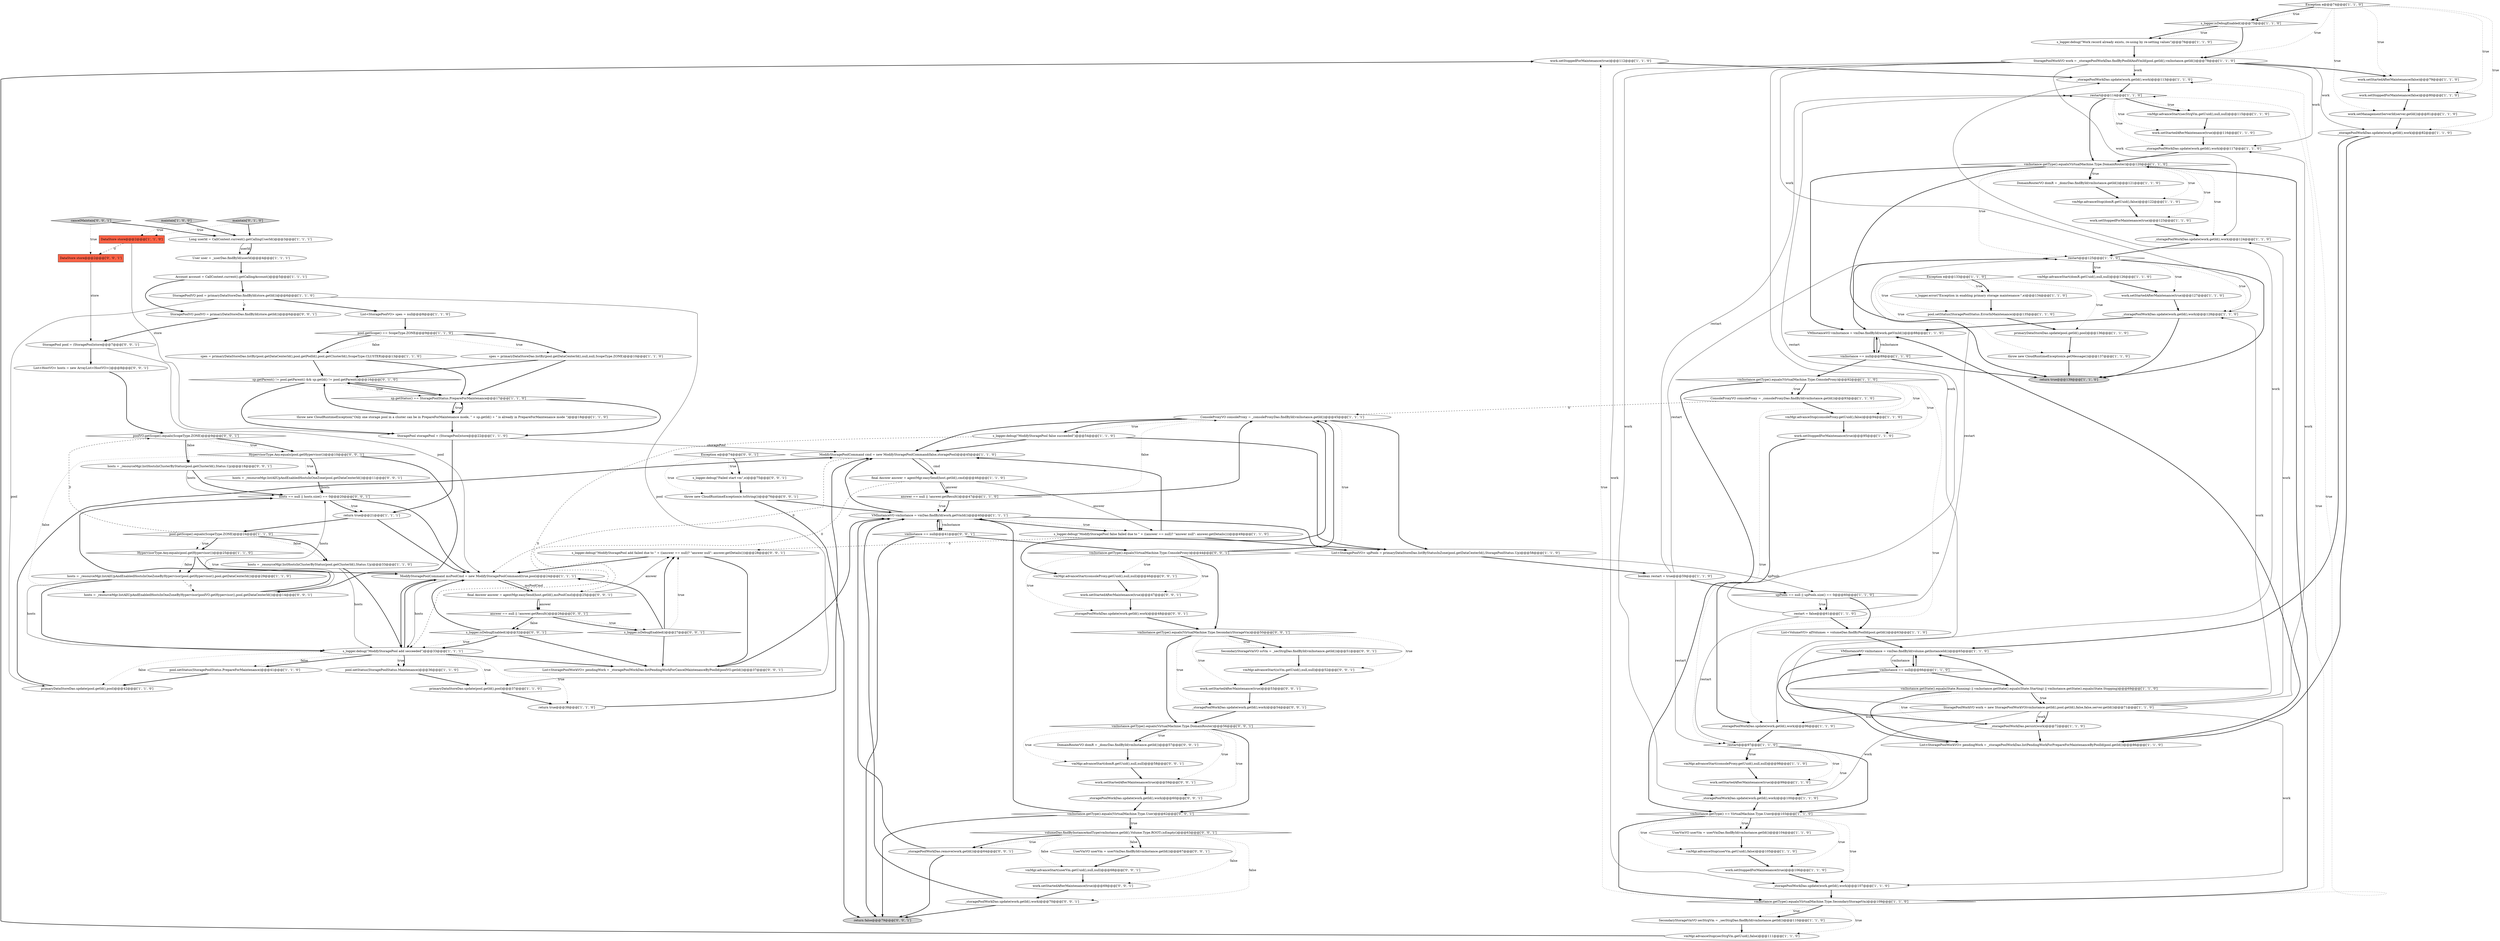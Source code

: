 digraph {
43 [style = filled, label = "work.setStoppedForMaintenance(true)@@@112@@@['1', '1', '0']", fillcolor = white, shape = ellipse image = "AAA0AAABBB1BBB"];
105 [style = filled, label = "poolVO.getScope().equals(ScopeType.ZONE)@@@9@@@['0', '0', '1']", fillcolor = white, shape = diamond image = "AAA0AAABBB3BBB"];
111 [style = filled, label = "s_logger.isDebugEnabled()@@@32@@@['0', '0', '1']", fillcolor = white, shape = diamond image = "AAA0AAABBB3BBB"];
26 [style = filled, label = "return true@@@139@@@['1', '1', '0']", fillcolor = lightgray, shape = ellipse image = "AAA0AAABBB1BBB"];
32 [style = filled, label = "hosts = _resourceMgr.listHostsInClusterByStatus(pool.getClusterId(),Status.Up)@@@33@@@['1', '1', '0']", fillcolor = white, shape = ellipse image = "AAA0AAABBB1BBB"];
82 [style = filled, label = "spes = primaryDataStoreDao.listBy(pool.getDataCenterId(),pool.getPodId(),pool.getClusterId(),ScopeType.CLUSTER)@@@13@@@['1', '1', '0']", fillcolor = white, shape = ellipse image = "AAA0AAABBB1BBB"];
74 [style = filled, label = "final Answer answer = agentMgr.easySend(host.getId(),cmd)@@@46@@@['1', '1', '0']", fillcolor = white, shape = ellipse image = "AAA0AAABBB1BBB"];
24 [style = filled, label = "boolean restart = true@@@59@@@['1', '1', '0']", fillcolor = white, shape = ellipse image = "AAA0AAABBB1BBB"];
21 [style = filled, label = "List<VolumeVO> allVolumes = volumeDao.findByPoolId(pool.getId())@@@63@@@['1', '1', '0']", fillcolor = white, shape = ellipse image = "AAA0AAABBB1BBB"];
49 [style = filled, label = "_storagePoolWorkDao.update(work.getId(),work)@@@117@@@['1', '1', '0']", fillcolor = white, shape = ellipse image = "AAA0AAABBB1BBB"];
69 [style = filled, label = "throw new CloudRuntimeException(e.getMessage())@@@137@@@['1', '1', '0']", fillcolor = white, shape = ellipse image = "AAA0AAABBB1BBB"];
73 [style = filled, label = "ConsoleProxyVO consoleProxy = _consoleProxyDao.findById(vmInstance.getId())@@@45@@@['1', '1', '1']", fillcolor = white, shape = ellipse image = "AAA0AAABBB1BBB"];
100 [style = filled, label = "vmInstance.getType().equals(VirtualMachine.Type.SecondaryStorageVm)@@@50@@@['0', '0', '1']", fillcolor = white, shape = diamond image = "AAA0AAABBB3BBB"];
98 [style = filled, label = "_storagePoolWorkDao.update(work.getId(),work)@@@70@@@['0', '0', '1']", fillcolor = white, shape = ellipse image = "AAA0AAABBB3BBB"];
7 [style = filled, label = "s_logger.isDebugEnabled()@@@75@@@['1', '1', '0']", fillcolor = white, shape = diamond image = "AAA0AAABBB1BBB"];
47 [style = filled, label = "_storagePoolWorkDao.update(work.getId(),work)@@@82@@@['1', '1', '0']", fillcolor = white, shape = ellipse image = "AAA0AAABBB1BBB"];
86 [style = filled, label = "vmMgr.advanceStart(domR.getUuid(),null,null)@@@126@@@['1', '1', '0']", fillcolor = white, shape = ellipse image = "AAA0AAABBB1BBB"];
115 [style = filled, label = "work.setStartedAfterMaintenance(true)@@@69@@@['0', '0', '1']", fillcolor = white, shape = ellipse image = "AAA0AAABBB3BBB"];
27 [style = filled, label = "List<StoragePoolWorkVO> pendingWork = _storagePoolWorkDao.listPendingWorkForPrepareForMaintenanceByPoolId(pool.getId())@@@86@@@['1', '1', '0']", fillcolor = white, shape = ellipse image = "AAA0AAABBB1BBB"];
83 [style = filled, label = "upPools == null || upPools.size() == 0@@@60@@@['1', '1', '0']", fillcolor = white, shape = diamond image = "AAA0AAABBB1BBB"];
19 [style = filled, label = "answer == null || !answer.getResult()@@@47@@@['1', '1', '0']", fillcolor = white, shape = diamond image = "AAA0AAABBB1BBB"];
95 [style = filled, label = "_storagePoolWorkDao.update(work.getId(),work)@@@54@@@['0', '0', '1']", fillcolor = white, shape = ellipse image = "AAA0AAABBB3BBB"];
35 [style = filled, label = "ModifyStoragePoolCommand msPoolCmd = new ModifyStoragePoolCommand(true,pool)@@@24@@@['1', '1', '1']", fillcolor = white, shape = ellipse image = "AAA0AAABBB1BBB"];
13 [style = filled, label = "_storagePoolWorkDao.update(work.getId(),work)@@@124@@@['1', '1', '0']", fillcolor = white, shape = ellipse image = "AAA0AAABBB1BBB"];
1 [style = filled, label = "vmInstance.getState().equals(State.Running) || vmInstance.getState().equals(State.Starting) || vmInstance.getState().equals(State.Stopping)@@@69@@@['1', '1', '0']", fillcolor = white, shape = diamond image = "AAA0AAABBB1BBB"];
67 [style = filled, label = "return true@@@38@@@['1', '1', '0']", fillcolor = white, shape = ellipse image = "AAA0AAABBB1BBB"];
45 [style = filled, label = "vmInstance == null@@@66@@@['1', '1', '0']", fillcolor = white, shape = diamond image = "AAA0AAABBB1BBB"];
101 [style = filled, label = "_storagePoolWorkDao.update(work.getId(),work)@@@48@@@['0', '0', '1']", fillcolor = white, shape = ellipse image = "AAA0AAABBB3BBB"];
51 [style = filled, label = "StoragePoolWorkVO work = new StoragePoolWorkVO(vmInstance.getId(),pool.getId(),false,false,server.getId())@@@71@@@['1', '1', '0']", fillcolor = white, shape = ellipse image = "AAA0AAABBB1BBB"];
88 [style = filled, label = "DomainRouterVO domR = _domrDao.findById(vmInstance.getId())@@@121@@@['1', '1', '0']", fillcolor = white, shape = ellipse image = "AAA0AAABBB1BBB"];
94 [style = filled, label = "s_logger.isDebugEnabled()@@@27@@@['0', '0', '1']", fillcolor = white, shape = diamond image = "AAA0AAABBB3BBB"];
62 [style = filled, label = "pool.setStatus(StoragePoolStatus.ErrorInMaintenance)@@@135@@@['1', '1', '0']", fillcolor = white, shape = ellipse image = "AAA0AAABBB1BBB"];
61 [style = filled, label = "_storagePoolWorkDao.update(work.getId(),work)@@@128@@@['1', '1', '0']", fillcolor = white, shape = ellipse image = "AAA0AAABBB1BBB"];
99 [style = filled, label = "s_logger.debug(\"Failed start vm\",e)@@@75@@@['0', '0', '1']", fillcolor = white, shape = ellipse image = "AAA0AAABBB3BBB"];
28 [style = filled, label = "return true@@@21@@@['1', '1', '1']", fillcolor = white, shape = ellipse image = "AAA0AAABBB1BBB"];
78 [style = filled, label = "vmMgr.advanceStart(secStrgVm.getUuid(),null,null)@@@115@@@['1', '1', '0']", fillcolor = white, shape = ellipse image = "AAA0AAABBB1BBB"];
2 [style = filled, label = "vmMgr.advanceStop(secStrgVm.getUuid(),false)@@@111@@@['1', '1', '0']", fillcolor = white, shape = ellipse image = "AAA0AAABBB1BBB"];
108 [style = filled, label = "vmInstance.getType().equals(VirtualMachine.Type.User)@@@62@@@['0', '0', '1']", fillcolor = white, shape = diamond image = "AAA0AAABBB3BBB"];
116 [style = filled, label = "answer == null || !answer.getResult()@@@26@@@['0', '0', '1']", fillcolor = white, shape = diamond image = "AAA0AAABBB3BBB"];
60 [style = filled, label = "_storagePoolWorkDao.update(work.getId(),work)@@@96@@@['1', '1', '0']", fillcolor = white, shape = ellipse image = "AAA0AAABBB1BBB"];
6 [style = filled, label = "pool.setStatus(StoragePoolStatus.PrepareForMaintenance)@@@41@@@['1', '1', '0']", fillcolor = white, shape = ellipse image = "AAA0AAABBB1BBB"];
128 [style = filled, label = "work.setStartedAfterMaintenance(true)@@@53@@@['0', '0', '1']", fillcolor = white, shape = ellipse image = "AAA0AAABBB3BBB"];
110 [style = filled, label = "Exception e@@@74@@@['0', '0', '1']", fillcolor = white, shape = diamond image = "AAA0AAABBB3BBB"];
125 [style = filled, label = "hosts = _resourceMgr.listAllUpAndEnabledHostsInOneZoneByHypervisor(poolVO.getHypervisor(),pool.getDataCenterId())@@@14@@@['0', '0', '1']", fillcolor = white, shape = ellipse image = "AAA0AAABBB3BBB"];
126 [style = filled, label = "SecondaryStorageVmVO ssVm = _secStrgDao.findById(vmInstance.getId())@@@51@@@['0', '0', '1']", fillcolor = white, shape = ellipse image = "AAA0AAABBB3BBB"];
34 [style = filled, label = "vmInstance.getType() == VirtualMachine.Type.User@@@103@@@['1', '1', '0']", fillcolor = white, shape = diamond image = "AAA0AAABBB1BBB"];
93 [style = filled, label = "List<HostVO> hosts = new ArrayList<HostVO>()@@@8@@@['0', '0', '1']", fillcolor = white, shape = ellipse image = "AAA0AAABBB3BBB"];
127 [style = filled, label = "final Answer answer = agentMgr.easySend(host.getId(),msPoolCmd)@@@25@@@['0', '0', '1']", fillcolor = white, shape = ellipse image = "AAA0AAABBB3BBB"];
66 [style = filled, label = "spes = primaryDataStoreDao.listBy(pool.getDataCenterId(),null,null,ScopeType.ZONE)@@@10@@@['1', '1', '0']", fillcolor = white, shape = ellipse image = "AAA0AAABBB1BBB"];
109 [style = filled, label = "StoragePoolVO poolVO = primaryDataStoreDao.findById(store.getId())@@@6@@@['0', '0', '1']", fillcolor = white, shape = ellipse image = "AAA0AAABBB3BBB"];
64 [style = filled, label = "vmMgr.advanceStop(consoleProxy.getUuid(),false)@@@94@@@['1', '1', '0']", fillcolor = white, shape = ellipse image = "AAA0AAABBB1BBB"];
22 [style = filled, label = "vmInstance.getType().equals(VirtualMachine.Type.ConsoleProxy)@@@92@@@['1', '1', '0']", fillcolor = white, shape = diamond image = "AAA0AAABBB1BBB"];
103 [style = filled, label = "hosts = _resourceMgr.listAllUpAndEnabledHostsInOneZone(pool.getDataCenterId())@@@11@@@['0', '0', '1']", fillcolor = white, shape = ellipse image = "AAA0AAABBB3BBB"];
5 [style = filled, label = "VMInstanceVO vmInstance = vmDao.findById(volume.getInstanceId())@@@65@@@['1', '1', '0']", fillcolor = white, shape = ellipse image = "AAA0AAABBB1BBB"];
9 [style = filled, label = "SecondaryStorageVmVO secStrgVm = _secStrgDao.findById(vmInstance.getId())@@@110@@@['1', '1', '0']", fillcolor = white, shape = ellipse image = "AAA0AAABBB1BBB"];
25 [style = filled, label = "hosts = _resourceMgr.listAllUpAndEnabledHostsInOneZoneByHypervisor(pool.getHypervisor(),pool.getDataCenterId())@@@29@@@['1', '1', '0']", fillcolor = white, shape = ellipse image = "AAA0AAABBB1BBB"];
41 [style = filled, label = "s_logger.debug(\"Work record already exists, re-using by re-setting values\")@@@76@@@['1', '1', '0']", fillcolor = white, shape = ellipse image = "AAA0AAABBB1BBB"];
80 [style = filled, label = "HypervisorType.Any.equals(pool.getHypervisor())@@@25@@@['1', '1', '0']", fillcolor = white, shape = diamond image = "AAA0AAABBB1BBB"];
3 [style = filled, label = "_storagePoolWorkDao.update(work.getId(),work)@@@107@@@['1', '1', '0']", fillcolor = white, shape = ellipse image = "AAA0AAABBB1BBB"];
131 [style = filled, label = "cancelMaintain['0', '0', '1']", fillcolor = lightgray, shape = diamond image = "AAA0AAABBB3BBB"];
8 [style = filled, label = "vmMgr.advanceStop(userVm.getUuid(),false)@@@105@@@['1', '1', '0']", fillcolor = white, shape = ellipse image = "AAA0AAABBB1BBB"];
91 [style = filled, label = "maintain['0', '1', '0']", fillcolor = lightgray, shape = diamond image = "AAA0AAABBB2BBB"];
118 [style = filled, label = "List<StoragePoolWorkVO> pendingWork = _storagePoolWorkDao.listPendingWorkForCancelMaintenanceByPoolId(poolVO.getId())@@@37@@@['0', '0', '1']", fillcolor = white, shape = ellipse image = "AAA0AAABBB3BBB"];
79 [style = filled, label = "pool.setStatus(StoragePoolStatus.Maintenance)@@@36@@@['1', '1', '0']", fillcolor = white, shape = ellipse image = "AAA0AAABBB1BBB"];
117 [style = filled, label = "DataStore store@@@2@@@['0', '0', '1']", fillcolor = tomato, shape = box image = "AAA0AAABBB3BBB"];
48 [style = filled, label = "primaryDataStoreDao.update(pool.getId(),pool)@@@37@@@['1', '1', '0']", fillcolor = white, shape = ellipse image = "AAA0AAABBB1BBB"];
72 [style = filled, label = "vmMgr.advanceStop(domR.getUuid(),false)@@@122@@@['1', '1', '0']", fillcolor = white, shape = ellipse image = "AAA0AAABBB1BBB"];
52 [style = filled, label = "VMInstanceVO vmInstance = vmDao.findById(work.getVmId())@@@40@@@['1', '1', '1']", fillcolor = white, shape = ellipse image = "AAA0AAABBB1BBB"];
68 [style = filled, label = "_storagePoolWorkDao.update(work.getId(),work)@@@113@@@['1', '1', '0']", fillcolor = white, shape = ellipse image = "AAA0AAABBB1BBB"];
92 [style = filled, label = "sp.getParent() != pool.getParent() && sp.getId() != pool.getParent()@@@16@@@['0', '1', '0']", fillcolor = white, shape = diamond image = "AAA1AAABBB2BBB"];
56 [style = filled, label = "User user = _userDao.findById(userId)@@@4@@@['1', '1', '1']", fillcolor = white, shape = ellipse image = "AAA0AAABBB1BBB"];
130 [style = filled, label = "hosts = _resourceMgr.listHostsInClusterByStatus(pool.getClusterId(),Status.Up)@@@18@@@['0', '0', '1']", fillcolor = white, shape = ellipse image = "AAA0AAABBB3BBB"];
90 [style = filled, label = "maintain['1', '0', '0']", fillcolor = lightgray, shape = diamond image = "AAA0AAABBB1BBB"];
123 [style = filled, label = "DomainRouterVO domR = _domrDao.findById(vmInstance.getId())@@@57@@@['0', '0', '1']", fillcolor = white, shape = ellipse image = "AAA0AAABBB3BBB"];
57 [style = filled, label = "Account account = CallContext.current().getCallingAccount()@@@5@@@['1', '1', '1']", fillcolor = white, shape = ellipse image = "AAA0AAABBB1BBB"];
59 [style = filled, label = "work.setStartedAfterMaintenance(true)@@@127@@@['1', '1', '0']", fillcolor = white, shape = ellipse image = "AAA0AAABBB1BBB"];
77 [style = filled, label = "vmInstance == null@@@89@@@['1', '1', '0']", fillcolor = white, shape = diamond image = "AAA0AAABBB1BBB"];
71 [style = filled, label = "work.setStoppedForMaintenance(true)@@@95@@@['1', '1', '0']", fillcolor = white, shape = ellipse image = "AAA0AAABBB1BBB"];
14 [style = filled, label = "_storagePoolWorkDao.update(work.getId(),work)@@@100@@@['1', '1', '0']", fillcolor = white, shape = ellipse image = "AAA0AAABBB1BBB"];
96 [style = filled, label = "vmInstance == null@@@41@@@['0', '0', '1']", fillcolor = white, shape = diamond image = "AAA0AAABBB3BBB"];
17 [style = filled, label = "Exception e@@@133@@@['1', '1', '0']", fillcolor = white, shape = diamond image = "AAA0AAABBB1BBB"];
104 [style = filled, label = "vmMgr.advanceStart(domR.getUuid(),null,null)@@@58@@@['0', '0', '1']", fillcolor = white, shape = ellipse image = "AAA0AAABBB3BBB"];
120 [style = filled, label = "vmMgr.advanceStart(ssVm.getUuid(),null,null)@@@52@@@['0', '0', '1']", fillcolor = white, shape = ellipse image = "AAA0AAABBB3BBB"];
40 [style = filled, label = "ConsoleProxyVO consoleProxy = _consoleProxyDao.findById(vmInstance.getId())@@@93@@@['1', '1', '0']", fillcolor = white, shape = ellipse image = "AAA0AAABBB1BBB"];
44 [style = filled, label = "primaryDataStoreDao.update(pool.getId(),pool)@@@42@@@['1', '1', '0']", fillcolor = white, shape = ellipse image = "AAA0AAABBB1BBB"];
54 [style = filled, label = "throw new CloudRuntimeException(\"Only one storage pool in a cluster can be in PrepareForMaintenance mode, \" + sp.getId() + \" is already in PrepareForMaintenance mode \")@@@18@@@['1', '1', '0']", fillcolor = white, shape = ellipse image = "AAA0AAABBB1BBB"];
23 [style = filled, label = "ModifyStoragePoolCommand cmd = new ModifyStoragePoolCommand(false,storagePool)@@@45@@@['1', '1', '0']", fillcolor = white, shape = ellipse image = "AAA0AAABBB1BBB"];
113 [style = filled, label = "StoragePool pool = (StoragePool)store@@@7@@@['0', '0', '1']", fillcolor = white, shape = ellipse image = "AAA0AAABBB3BBB"];
81 [style = filled, label = "vmMgr.advanceStart(consoleProxy.getUuid(),null,null)@@@98@@@['1', '1', '0']", fillcolor = white, shape = ellipse image = "AAA0AAABBB1BBB"];
97 [style = filled, label = "work.setStartedAfterMaintenance(true)@@@47@@@['0', '0', '1']", fillcolor = white, shape = ellipse image = "AAA0AAABBB3BBB"];
114 [style = filled, label = "vmMgr.advanceStart(userVm.getUuid(),null,null)@@@68@@@['0', '0', '1']", fillcolor = white, shape = ellipse image = "AAA0AAABBB3BBB"];
30 [style = filled, label = "vmInstance.getType().equals(VirtualMachine.Type.SecondaryStorageVm)@@@109@@@['1', '1', '0']", fillcolor = white, shape = diamond image = "AAA0AAABBB1BBB"];
10 [style = filled, label = "restart@@@125@@@['1', '1', '0']", fillcolor = white, shape = diamond image = "AAA0AAABBB1BBB"];
85 [style = filled, label = "s_logger.error(\"Exception in enabling primary storage maintenance:\",e)@@@134@@@['1', '1', '0']", fillcolor = white, shape = ellipse image = "AAA0AAABBB1BBB"];
89 [style = filled, label = "work.setStartedAfterMaintenance(true)@@@116@@@['1', '1', '0']", fillcolor = white, shape = ellipse image = "AAA0AAABBB1BBB"];
58 [style = filled, label = "StoragePoolWorkVO work = _storagePoolWorkDao.findByPoolIdAndVmId(pool.getId(),vmInstance.getId())@@@78@@@['1', '1', '0']", fillcolor = white, shape = ellipse image = "AAA0AAABBB1BBB"];
0 [style = filled, label = "s_logger.debug(\"ModifyStoragePool false failed due to \" + ((answer == null)? \"answer null\": answer.getDetails()))@@@49@@@['1', '1', '0']", fillcolor = white, shape = ellipse image = "AAA0AAABBB1BBB"];
16 [style = filled, label = "List<StoragePoolVO> upPools = primaryDataStoreDao.listByStatusInZone(pool.getDataCenterId(),StoragePoolStatus.Up)@@@58@@@['1', '1', '0']", fillcolor = white, shape = ellipse image = "AAA0AAABBB1BBB"];
11 [style = filled, label = "work.setStartedAfterMaintenance(false)@@@79@@@['1', '1', '0']", fillcolor = white, shape = ellipse image = "AAA0AAABBB1BBB"];
134 [style = filled, label = "vmInstance.getType().equals(VirtualMachine.Type.DomainRouter)@@@56@@@['0', '0', '1']", fillcolor = white, shape = diamond image = "AAA0AAABBB3BBB"];
42 [style = filled, label = "work.setManagementServerId(server.getId())@@@81@@@['1', '1', '0']", fillcolor = white, shape = ellipse image = "AAA0AAABBB1BBB"];
133 [style = filled, label = "vmInstance.getType().equals(VirtualMachine.Type.ConsoleProxy)@@@44@@@['0', '0', '1']", fillcolor = white, shape = diamond image = "AAA0AAABBB3BBB"];
119 [style = filled, label = "HypervisorType.Any.equals(pool.getHypervisor())@@@10@@@['0', '0', '1']", fillcolor = white, shape = diamond image = "AAA0AAABBB3BBB"];
65 [style = filled, label = "List<StoragePoolVO> spes = null@@@8@@@['1', '1', '0']", fillcolor = white, shape = ellipse image = "AAA0AAABBB1BBB"];
53 [style = filled, label = "work.setStartedAfterMaintenance(true)@@@99@@@['1', '1', '0']", fillcolor = white, shape = ellipse image = "AAA0AAABBB1BBB"];
124 [style = filled, label = "vmMgr.advanceStart(consoleProxy.getUuid(),null,null)@@@46@@@['0', '0', '1']", fillcolor = white, shape = ellipse image = "AAA0AAABBB3BBB"];
121 [style = filled, label = "hosts == null || hosts.size() == 0@@@20@@@['0', '0', '1']", fillcolor = white, shape = diamond image = "AAA0AAABBB3BBB"];
50 [style = filled, label = "primaryDataStoreDao.update(pool.getId(),pool)@@@136@@@['1', '1', '0']", fillcolor = white, shape = ellipse image = "AAA0AAABBB1BBB"];
70 [style = filled, label = "DataStore store@@@2@@@['1', '1', '0']", fillcolor = tomato, shape = box image = "AAA0AAABBB1BBB"];
102 [style = filled, label = "work.setStartedAfterMaintenance(true)@@@59@@@['0', '0', '1']", fillcolor = white, shape = ellipse image = "AAA0AAABBB3BBB"];
76 [style = filled, label = "s_logger.debug(\"ModifyStoragePool false succeeded\")@@@54@@@['1', '1', '0']", fillcolor = white, shape = ellipse image = "AAA0AAABBB1BBB"];
31 [style = filled, label = "StoragePoolVO pool = primaryDataStoreDao.findById(store.getId())@@@6@@@['1', '1', '0']", fillcolor = white, shape = ellipse image = "AAA0AAABBB1BBB"];
29 [style = filled, label = "work.setStoppedForMaintenance(true)@@@106@@@['1', '1', '0']", fillcolor = white, shape = ellipse image = "AAA0AAABBB1BBB"];
20 [style = filled, label = "pool.getScope() == ScopeType.ZONE@@@9@@@['1', '1', '0']", fillcolor = white, shape = diamond image = "AAA0AAABBB1BBB"];
129 [style = filled, label = "throw new CloudRuntimeException(e.toString())@@@76@@@['0', '0', '1']", fillcolor = white, shape = ellipse image = "AAA0AAABBB3BBB"];
132 [style = filled, label = "UserVmVO userVm = userVmDao.findById(vmInstance.getId())@@@67@@@['0', '0', '1']", fillcolor = white, shape = ellipse image = "AAA0AAABBB3BBB"];
87 [style = filled, label = "restart@@@114@@@['1', '1', '0']", fillcolor = white, shape = diamond image = "AAA0AAABBB1BBB"];
84 [style = filled, label = "Exception e@@@74@@@['1', '1', '0']", fillcolor = white, shape = diamond image = "AAA0AAABBB1BBB"];
55 [style = filled, label = "vmInstance.getType().equals(VirtualMachine.Type.DomainRouter)@@@120@@@['1', '1', '0']", fillcolor = white, shape = diamond image = "AAA0AAABBB1BBB"];
122 [style = filled, label = "_storagePoolWorkDao.update(work.getId(),work)@@@60@@@['0', '0', '1']", fillcolor = white, shape = ellipse image = "AAA0AAABBB3BBB"];
18 [style = filled, label = "restart@@@97@@@['1', '1', '0']", fillcolor = white, shape = diamond image = "AAA0AAABBB1BBB"];
46 [style = filled, label = "VMInstanceVO vmInstance = vmDao.findById(work.getVmId())@@@88@@@['1', '1', '0']", fillcolor = white, shape = ellipse image = "AAA0AAABBB1BBB"];
135 [style = filled, label = "_storagePoolWorkDao.remove(work.getId())@@@64@@@['0', '0', '1']", fillcolor = white, shape = ellipse image = "AAA0AAABBB3BBB"];
75 [style = filled, label = "restart = false@@@61@@@['1', '1', '0']", fillcolor = white, shape = ellipse image = "AAA0AAABBB1BBB"];
37 [style = filled, label = "Long userId = CallContext.current().getCallingUserId()@@@3@@@['1', '1', '1']", fillcolor = white, shape = ellipse image = "AAA0AAABBB1BBB"];
39 [style = filled, label = "StoragePool storagePool = (StoragePool)store@@@22@@@['1', '1', '0']", fillcolor = white, shape = ellipse image = "AAA0AAABBB1BBB"];
33 [style = filled, label = "sp.getStatus() == StoragePoolStatus.PrepareForMaintenance@@@17@@@['1', '1', '0']", fillcolor = white, shape = diamond image = "AAA0AAABBB1BBB"];
107 [style = filled, label = "return false@@@79@@@['0', '0', '1']", fillcolor = lightgray, shape = ellipse image = "AAA0AAABBB3BBB"];
112 [style = filled, label = "s_logger.debug(\"ModifyStoragePool add failed due to \" + ((answer == null)? \"answer null\": answer.getDetails()))@@@28@@@['0', '0', '1']", fillcolor = white, shape = ellipse image = "AAA0AAABBB3BBB"];
15 [style = filled, label = "work.setStoppedForMaintenance(true)@@@123@@@['1', '1', '0']", fillcolor = white, shape = ellipse image = "AAA0AAABBB1BBB"];
106 [style = filled, label = "volumeDao.findByInstanceAndType(vmInstance.getId(),Volume.Type.ROOT).isEmpty()@@@63@@@['0', '0', '1']", fillcolor = white, shape = diamond image = "AAA0AAABBB3BBB"];
36 [style = filled, label = "s_logger.debug(\"ModifyStoragePool add secceeded\")@@@33@@@['1', '1', '1']", fillcolor = white, shape = ellipse image = "AAA0AAABBB1BBB"];
38 [style = filled, label = "_storagePoolWorkDao.persist(work)@@@72@@@['1', '1', '0']", fillcolor = white, shape = ellipse image = "AAA0AAABBB1BBB"];
4 [style = filled, label = "pool.getScope().equals(ScopeType.ZONE)@@@24@@@['1', '1', '0']", fillcolor = white, shape = diamond image = "AAA0AAABBB1BBB"];
63 [style = filled, label = "UserVmVO userVm = userVmDao.findById(vmInstance.getId())@@@104@@@['1', '1', '0']", fillcolor = white, shape = ellipse image = "AAA0AAABBB1BBB"];
12 [style = filled, label = "work.setStoppedForMaintenance(false)@@@80@@@['1', '1', '0']", fillcolor = white, shape = ellipse image = "AAA0AAABBB1BBB"];
98->52 [style = bold, label=""];
44->23 [style = bold, label=""];
51->3 [style = solid, label="work"];
86->59 [style = bold, label=""];
37->56 [style = solid, label="userId"];
75->87 [style = solid, label="restart"];
75->18 [style = solid, label="restart"];
30->68 [style = dotted, label="true"];
0->23 [style = bold, label=""];
22->40 [style = bold, label=""];
15->13 [style = bold, label=""];
95->134 [style = bold, label=""];
129->107 [style = bold, label=""];
19->73 [style = dotted, label="false"];
116->111 [style = bold, label=""];
13->10 [style = bold, label=""];
20->82 [style = dotted, label="false"];
99->129 [style = bold, label=""];
77->22 [style = bold, label=""];
100->134 [style = bold, label=""];
55->88 [style = dotted, label="true"];
102->122 [style = bold, label=""];
24->10 [style = solid, label="restart"];
101->100 [style = bold, label=""];
111->118 [style = bold, label=""];
70->39 [style = solid, label="store"];
4->80 [style = dotted, label="true"];
55->72 [style = dotted, label="true"];
100->126 [style = bold, label=""];
55->26 [style = bold, label=""];
52->16 [style = bold, label=""];
4->32 [style = dotted, label="false"];
51->38 [style = solid, label="work"];
76->23 [style = bold, label=""];
14->34 [style = bold, label=""];
57->109 [style = bold, label=""];
80->35 [style = bold, label=""];
40->64 [style = bold, label=""];
106->135 [style = dotted, label="true"];
18->81 [style = bold, label=""];
54->92 [style = bold, label=""];
82->33 [style = bold, label=""];
75->21 [style = bold, label=""];
10->26 [style = bold, label=""];
2->43 [style = bold, label=""];
29->3 [style = bold, label=""];
125->121 [style = bold, label=""];
73->23 [style = bold, label=""];
55->46 [style = bold, label=""];
1->51 [style = dotted, label="true"];
30->43 [style = dotted, label="true"];
31->44 [style = solid, label="pool"];
106->135 [style = bold, label=""];
17->69 [style = dotted, label="true"];
58->47 [style = solid, label="work"];
19->52 [style = bold, label=""];
91->37 [style = bold, label=""];
19->73 [style = bold, label=""];
5->45 [style = solid, label="vmInstance"];
51->14 [style = solid, label="work"];
105->119 [style = dotted, label="true"];
39->23 [style = solid, label="storagePool"];
80->25 [style = dotted, label="false"];
111->36 [style = bold, label=""];
127->112 [style = solid, label="answer"];
1->51 [style = bold, label=""];
106->132 [style = bold, label=""];
31->65 [style = bold, label=""];
70->117 [style = dashed, label="0"];
52->0 [style = dotted, label="true"];
119->125 [style = bold, label=""];
57->31 [style = bold, label=""];
51->61 [style = solid, label="work"];
18->81 [style = dotted, label="true"];
106->115 [style = dotted, label="false"];
36->48 [style = dotted, label="true"];
118->52 [style = bold, label=""];
79->48 [style = bold, label=""];
127->116 [style = bold, label=""];
61->46 [style = bold, label=""];
72->15 [style = bold, label=""];
133->73 [style = dotted, label="true"];
130->121 [style = solid, label="hosts"];
60->18 [style = bold, label=""];
30->87 [style = dotted, label="true"];
55->88 [style = bold, label=""];
74->127 [style = dashed, label="0"];
0->16 [style = bold, label=""];
46->77 [style = solid, label="vmInstance"];
34->29 [style = dotted, label="true"];
59->61 [style = bold, label=""];
94->35 [style = bold, label=""];
115->98 [style = bold, label=""];
83->21 [style = bold, label=""];
45->5 [style = bold, label=""];
62->50 [style = bold, label=""];
17->85 [style = dotted, label="true"];
30->55 [style = bold, label=""];
94->112 [style = dotted, label="true"];
18->14 [style = dotted, label="true"];
58->49 [style = solid, label="work"];
88->72 [style = bold, label=""];
30->2 [style = dotted, label="true"];
96->52 [style = bold, label=""];
10->86 [style = dotted, label="true"];
63->8 [style = bold, label=""];
41->58 [style = bold, label=""];
19->52 [style = dotted, label="true"];
47->27 [style = bold, label=""];
73->76 [style = bold, label=""];
36->6 [style = bold, label=""];
16->83 [style = solid, label="upPools"];
33->54 [style = dotted, label="true"];
10->61 [style = dotted, label="true"];
94->112 [style = bold, label=""];
58->11 [style = bold, label=""];
1->38 [style = dotted, label="true"];
134->123 [style = dotted, label="true"];
134->104 [style = dotted, label="true"];
6->44 [style = bold, label=""];
73->16 [style = bold, label=""];
105->130 [style = dotted, label="false"];
116->94 [style = dotted, label="true"];
23->74 [style = bold, label=""];
92->39 [style = bold, label=""];
17->62 [style = dotted, label="true"];
23->74 [style = solid, label="cmd"];
134->102 [style = dotted, label="true"];
106->98 [style = dotted, label="false"];
35->127 [style = bold, label=""];
36->44 [style = dotted, label="false"];
22->40 [style = dotted, label="true"];
110->99 [style = dotted, label="true"];
25->36 [style = bold, label=""];
130->121 [style = bold, label=""];
68->87 [style = bold, label=""];
133->73 [style = bold, label=""];
84->47 [style = dotted, label="true"];
106->114 [style = dotted, label="false"];
10->86 [style = bold, label=""];
58->68 [style = solid, label="work"];
112->35 [style = bold, label=""];
90->37 [style = bold, label=""];
105->130 [style = bold, label=""];
135->52 [style = bold, label=""];
87->89 [style = dotted, label="true"];
47->5 [style = bold, label=""];
31->109 [style = dashed, label="0"];
104->102 [style = bold, label=""];
103->121 [style = bold, label=""];
51->13 [style = solid, label="work"];
67->23 [style = bold, label=""];
58->14 [style = solid, label="work"];
30->9 [style = dotted, label="true"];
133->124 [style = dotted, label="true"];
109->113 [style = bold, label=""];
120->128 [style = bold, label=""];
87->78 [style = dotted, label="true"];
16->24 [style = bold, label=""];
116->111 [style = dotted, label="false"];
40->73 [style = dashed, label="0"];
33->92 [style = bold, label=""];
18->53 [style = dotted, label="true"];
51->60 [style = solid, label="work"];
53->14 [style = bold, label=""];
39->28 [style = bold, label=""];
51->68 [style = solid, label="work"];
22->71 [style = dotted, label="true"];
129->52 [style = bold, label=""];
4->32 [style = bold, label=""];
30->9 [style = bold, label=""];
61->26 [style = bold, label=""];
66->33 [style = bold, label=""];
74->19 [style = bold, label=""];
84->12 [style = dotted, label="true"];
10->59 [style = dotted, label="true"];
80->35 [style = dotted, label="true"];
116->94 [style = bold, label=""];
22->34 [style = bold, label=""];
33->39 [style = bold, label=""];
69->26 [style = bold, label=""];
21->5 [style = bold, label=""];
43->68 [style = bold, label=""];
108->106 [style = dotted, label="true"];
73->124 [style = bold, label=""];
119->103 [style = dotted, label="true"];
110->99 [style = bold, label=""];
34->3 [style = dotted, label="true"];
76->16 [style = bold, label=""];
96->107 [style = bold, label=""];
45->1 [style = bold, label=""];
11->12 [style = bold, label=""];
125->121 [style = solid, label="hosts"];
35->36 [style = solid, label="hosts"];
103->121 [style = solid, label="hosts"];
119->103 [style = bold, label=""];
134->108 [style = bold, label=""];
113->35 [style = solid, label="pool"];
34->63 [style = dotted, label="true"];
50->69 [style = bold, label=""];
78->89 [style = bold, label=""];
111->36 [style = dotted, label="true"];
106->132 [style = dotted, label="false"];
124->97 [style = bold, label=""];
24->87 [style = solid, label="restart"];
32->36 [style = solid, label="hosts"];
45->27 [style = bold, label=""];
77->26 [style = bold, label=""];
36->35 [style = bold, label=""];
93->105 [style = bold, label=""];
1->5 [style = bold, label=""];
54->39 [style = bold, label=""];
52->23 [style = bold, label=""];
36->118 [style = bold, label=""];
36->79 [style = dotted, label="true"];
105->119 [style = bold, label=""];
7->41 [style = dotted, label="true"];
37->56 [style = bold, label=""];
65->20 [style = bold, label=""];
122->108 [style = bold, label=""];
52->96 [style = bold, label=""];
92->33 [style = bold, label=""];
20->66 [style = dotted, label="true"];
25->125 [style = dashed, label="0"];
134->122 [style = dotted, label="true"];
77->46 [style = bold, label=""];
121->28 [style = dotted, label="true"];
0->112 [style = dashed, label="0"];
83->75 [style = bold, label=""];
51->49 [style = solid, label="work"];
84->58 [style = dotted, label="true"];
55->13 [style = dotted, label="true"];
64->71 [style = bold, label=""];
22->64 [style = dotted, label="true"];
42->47 [style = bold, label=""];
119->125 [style = dotted, label="false"];
58->60 [style = solid, label="work"];
94->118 [style = bold, label=""];
23->35 [style = dashed, label="0"];
114->115 [style = bold, label=""];
83->75 [style = dotted, label="true"];
87->78 [style = bold, label=""];
108->52 [style = bold, label=""];
28->4 [style = bold, label=""];
132->114 [style = bold, label=""];
5->45 [style = bold, label=""];
127->116 [style = solid, label="answer"];
48->67 [style = bold, label=""];
85->62 [style = bold, label=""];
111->35 [style = bold, label=""];
18->34 [style = bold, label=""];
82->92 [style = bold, label=""];
36->67 [style = dotted, label="true"];
58->61 [style = solid, label="work"];
87->55 [style = bold, label=""];
66->92 [style = bold, label=""];
20->82 [style = bold, label=""];
10->46 [style = bold, label=""];
133->101 [style = dotted, label="true"];
131->37 [style = bold, label=""];
97->101 [style = bold, label=""];
46->77 [style = bold, label=""];
133->97 [style = dotted, label="true"];
100->128 [style = dotted, label="true"];
34->8 [style = dotted, label="true"];
52->96 [style = solid, label="vmInstance"];
134->123 [style = bold, label=""];
35->127 [style = solid, label="msPoolCmd"];
84->7 [style = dotted, label="true"];
56->57 [style = bold, label=""];
32->36 [style = bold, label=""];
58->3 [style = solid, label="work"];
74->0 [style = solid, label="answer"];
73->76 [style = dotted, label="true"];
89->49 [style = bold, label=""];
108->106 [style = bold, label=""];
128->95 [style = bold, label=""];
25->36 [style = solid, label="hosts"];
17->85 [style = bold, label=""];
38->27 [style = bold, label=""];
55->15 [style = dotted, label="true"];
84->11 [style = dotted, label="true"];
84->42 [style = dotted, label="true"];
49->55 [style = bold, label=""];
84->7 [style = bold, label=""];
36->6 [style = dotted, label="false"];
24->83 [style = bold, label=""];
7->41 [style = bold, label=""];
54->33 [style = bold, label=""];
96->133 [style = bold, label=""];
121->28 [style = bold, label=""];
131->117 [style = dotted, label="true"];
17->50 [style = dotted, label="true"];
22->18 [style = dotted, label="true"];
133->100 [style = bold, label=""];
81->53 [style = bold, label=""];
20->66 [style = bold, label=""];
38->5 [style = bold, label=""];
3->30 [style = bold, label=""];
71->60 [style = bold, label=""];
24->18 [style = solid, label="restart"];
12->42 [style = bold, label=""];
100->126 [style = dotted, label="true"];
90->70 [style = dotted, label="true"];
126->120 [style = bold, label=""];
87->49 [style = dotted, label="true"];
35->36 [style = bold, label=""];
22->60 [style = dotted, label="true"];
34->30 [style = bold, label=""];
91->70 [style = dotted, label="true"];
51->38 [style = bold, label=""];
52->0 [style = bold, label=""];
112->118 [style = bold, label=""];
76->36 [style = dashed, label="0"];
36->79 [style = bold, label=""];
34->63 [style = bold, label=""];
1->27 [style = bold, label=""];
75->10 [style = solid, label="restart"];
7->58 [style = bold, label=""];
135->107 [style = bold, label=""];
80->25 [style = bold, label=""];
98->107 [style = bold, label=""];
33->54 [style = bold, label=""];
117->113 [style = solid, label="store"];
4->105 [style = dashed, label="0"];
28->35 [style = bold, label=""];
58->13 [style = solid, label="work"];
31->48 [style = solid, label="pool"];
55->10 [style = dotted, label="true"];
27->46 [style = bold, label=""];
9->2 [style = bold, label=""];
110->129 [style = dotted, label="true"];
74->19 [style = solid, label="answer"];
108->107 [style = bold, label=""];
4->80 [style = bold, label=""];
8->29 [style = bold, label=""];
100->120 [style = dotted, label="true"];
113->93 [style = bold, label=""];
123->104 [style = bold, label=""];
100->95 [style = dotted, label="true"];
92->33 [style = dotted, label="true"];
121->35 [style = bold, label=""];
}
